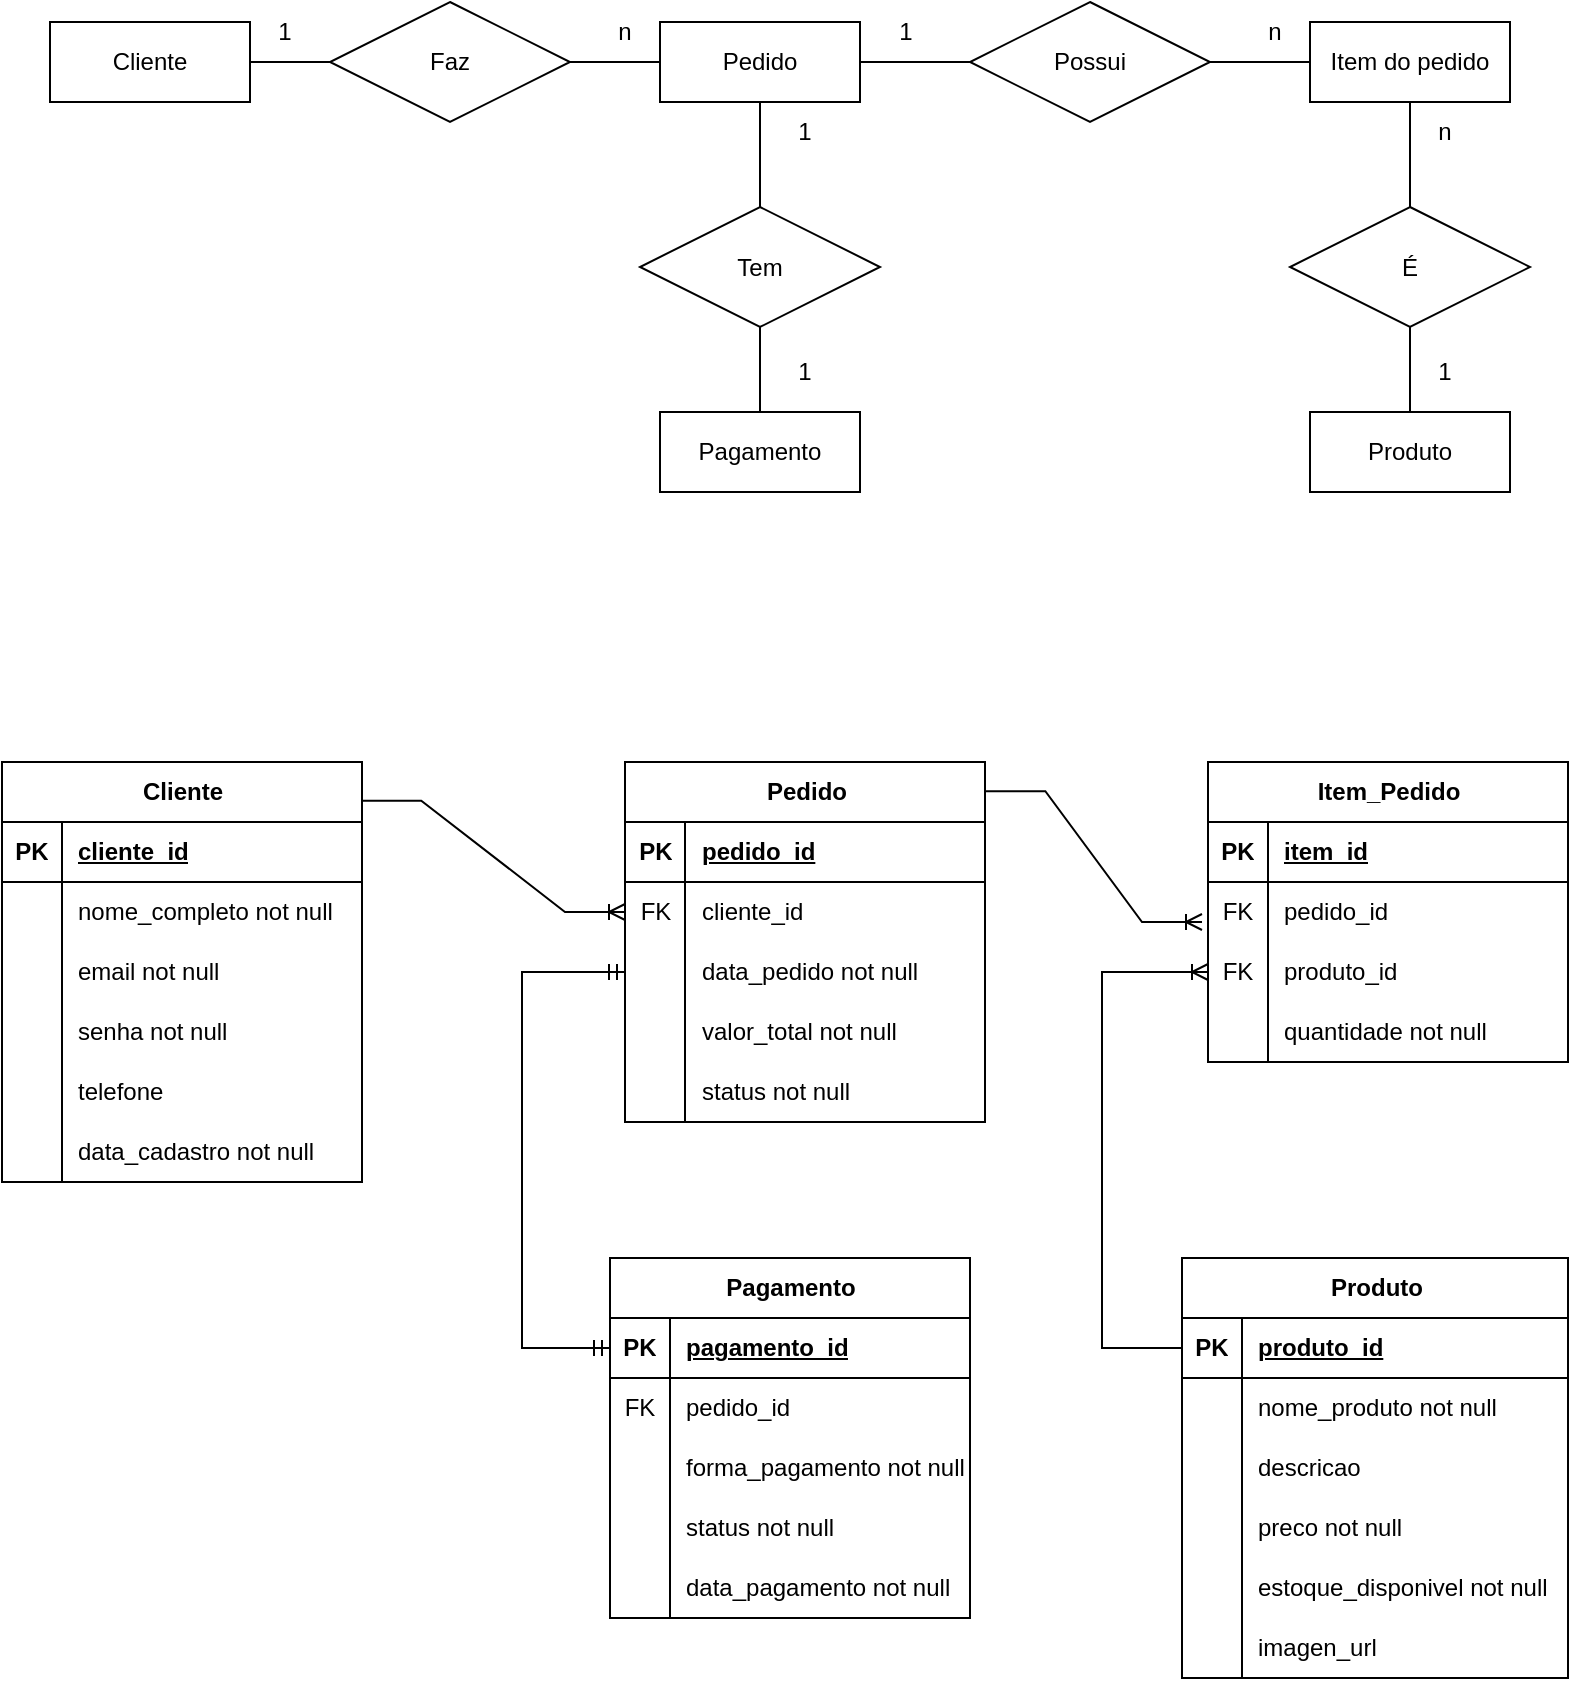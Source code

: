 <mxfile version="28.1.1">
  <diagram name="Página-1" id="kqViK7ZcUK0CykhuVJI5">
    <mxGraphModel dx="1042" dy="562" grid="1" gridSize="10" guides="1" tooltips="1" connect="1" arrows="1" fold="1" page="1" pageScale="1" pageWidth="827" pageHeight="1169" math="0" shadow="0">
      <root>
        <mxCell id="0" />
        <mxCell id="1" parent="0" />
        <mxCell id="yES4_LT3sdD0ngSkMbnS-62" style="edgeStyle=orthogonalEdgeStyle;rounded=0;orthogonalLoop=1;jettySize=auto;html=1;exitX=0;exitY=0.5;exitDx=0;exitDy=0;entryX=1;entryY=0.5;entryDx=0;entryDy=0;endArrow=none;endFill=0;" edge="1" parent="1" source="yES4_LT3sdD0ngSkMbnS-65" target="yES4_LT3sdD0ngSkMbnS-75">
          <mxGeometry relative="1" as="geometry" />
        </mxCell>
        <mxCell id="yES4_LT3sdD0ngSkMbnS-63" style="edgeStyle=orthogonalEdgeStyle;rounded=0;orthogonalLoop=1;jettySize=auto;html=1;exitX=1;exitY=0.5;exitDx=0;exitDy=0;entryX=0;entryY=0.5;entryDx=0;entryDy=0;endArrow=none;endFill=0;" edge="1" parent="1" source="yES4_LT3sdD0ngSkMbnS-65" target="yES4_LT3sdD0ngSkMbnS-76">
          <mxGeometry relative="1" as="geometry" />
        </mxCell>
        <mxCell id="yES4_LT3sdD0ngSkMbnS-64" style="edgeStyle=orthogonalEdgeStyle;rounded=0;orthogonalLoop=1;jettySize=auto;html=1;endArrow=none;endFill=0;" edge="1" parent="1" source="yES4_LT3sdD0ngSkMbnS-65" target="yES4_LT3sdD0ngSkMbnS-78">
          <mxGeometry relative="1" as="geometry" />
        </mxCell>
        <mxCell id="yES4_LT3sdD0ngSkMbnS-65" value="Pedido" style="whiteSpace=wrap;html=1;align=center;" vertex="1" parent="1">
          <mxGeometry x="349" y="50" width="100" height="40" as="geometry" />
        </mxCell>
        <mxCell id="yES4_LT3sdD0ngSkMbnS-66" style="edgeStyle=orthogonalEdgeStyle;rounded=0;orthogonalLoop=1;jettySize=auto;html=1;exitX=1;exitY=0.5;exitDx=0;exitDy=0;entryX=0;entryY=0.5;entryDx=0;entryDy=0;endArrow=none;endFill=0;" edge="1" parent="1" source="yES4_LT3sdD0ngSkMbnS-67" target="yES4_LT3sdD0ngSkMbnS-75">
          <mxGeometry relative="1" as="geometry" />
        </mxCell>
        <mxCell id="yES4_LT3sdD0ngSkMbnS-67" value="Cliente" style="whiteSpace=wrap;html=1;align=center;" vertex="1" parent="1">
          <mxGeometry x="44" y="50" width="100" height="40" as="geometry" />
        </mxCell>
        <mxCell id="yES4_LT3sdD0ngSkMbnS-68" style="edgeStyle=orthogonalEdgeStyle;rounded=0;orthogonalLoop=1;jettySize=auto;html=1;endArrow=none;endFill=0;" edge="1" parent="1" source="yES4_LT3sdD0ngSkMbnS-70" target="yES4_LT3sdD0ngSkMbnS-76">
          <mxGeometry relative="1" as="geometry" />
        </mxCell>
        <mxCell id="yES4_LT3sdD0ngSkMbnS-69" style="edgeStyle=orthogonalEdgeStyle;rounded=0;orthogonalLoop=1;jettySize=auto;html=1;entryX=0.5;entryY=0;entryDx=0;entryDy=0;endArrow=none;endFill=0;" edge="1" parent="1" source="yES4_LT3sdD0ngSkMbnS-70" target="yES4_LT3sdD0ngSkMbnS-77">
          <mxGeometry relative="1" as="geometry" />
        </mxCell>
        <mxCell id="yES4_LT3sdD0ngSkMbnS-70" value="Item do pedido" style="whiteSpace=wrap;html=1;align=center;" vertex="1" parent="1">
          <mxGeometry x="674" y="50" width="100" height="40" as="geometry" />
        </mxCell>
        <mxCell id="yES4_LT3sdD0ngSkMbnS-71" style="edgeStyle=orthogonalEdgeStyle;rounded=0;orthogonalLoop=1;jettySize=auto;html=1;exitX=0.5;exitY=0;exitDx=0;exitDy=0;entryX=0.5;entryY=1;entryDx=0;entryDy=0;endArrow=none;endFill=0;" edge="1" parent="1" source="yES4_LT3sdD0ngSkMbnS-72" target="yES4_LT3sdD0ngSkMbnS-78">
          <mxGeometry relative="1" as="geometry" />
        </mxCell>
        <mxCell id="yES4_LT3sdD0ngSkMbnS-72" value="Pagamento" style="whiteSpace=wrap;html=1;align=center;" vertex="1" parent="1">
          <mxGeometry x="349" y="245" width="100" height="40" as="geometry" />
        </mxCell>
        <mxCell id="yES4_LT3sdD0ngSkMbnS-73" style="edgeStyle=orthogonalEdgeStyle;rounded=0;orthogonalLoop=1;jettySize=auto;html=1;entryX=0.5;entryY=1;entryDx=0;entryDy=0;endArrow=none;endFill=0;" edge="1" parent="1" source="yES4_LT3sdD0ngSkMbnS-74" target="yES4_LT3sdD0ngSkMbnS-77">
          <mxGeometry relative="1" as="geometry" />
        </mxCell>
        <mxCell id="yES4_LT3sdD0ngSkMbnS-74" value="Produto" style="whiteSpace=wrap;html=1;align=center;" vertex="1" parent="1">
          <mxGeometry x="674" y="245" width="100" height="40" as="geometry" />
        </mxCell>
        <mxCell id="yES4_LT3sdD0ngSkMbnS-75" value="Faz" style="shape=rhombus;perimeter=rhombusPerimeter;whiteSpace=wrap;html=1;align=center;" vertex="1" parent="1">
          <mxGeometry x="184" y="40" width="120" height="60" as="geometry" />
        </mxCell>
        <mxCell id="yES4_LT3sdD0ngSkMbnS-76" value="Possui" style="shape=rhombus;perimeter=rhombusPerimeter;whiteSpace=wrap;html=1;align=center;" vertex="1" parent="1">
          <mxGeometry x="504" y="40" width="120" height="60" as="geometry" />
        </mxCell>
        <mxCell id="yES4_LT3sdD0ngSkMbnS-77" value="É" style="shape=rhombus;perimeter=rhombusPerimeter;whiteSpace=wrap;html=1;align=center;" vertex="1" parent="1">
          <mxGeometry x="664" y="142.5" width="120" height="60" as="geometry" />
        </mxCell>
        <mxCell id="yES4_LT3sdD0ngSkMbnS-78" value="Tem" style="shape=rhombus;perimeter=rhombusPerimeter;whiteSpace=wrap;html=1;align=center;" vertex="1" parent="1">
          <mxGeometry x="339" y="142.5" width="120" height="60" as="geometry" />
        </mxCell>
        <mxCell id="yES4_LT3sdD0ngSkMbnS-79" value="1" style="text;html=1;align=center;verticalAlign=middle;whiteSpace=wrap;rounded=0;" vertex="1" parent="1">
          <mxGeometry x="404" y="90" width="35" height="30" as="geometry" />
        </mxCell>
        <mxCell id="yES4_LT3sdD0ngSkMbnS-80" value="1" style="text;html=1;align=center;verticalAlign=middle;whiteSpace=wrap;rounded=0;" vertex="1" parent="1">
          <mxGeometry x="404" y="210" width="35" height="30" as="geometry" />
        </mxCell>
        <mxCell id="yES4_LT3sdD0ngSkMbnS-81" value="n" style="text;html=1;align=center;verticalAlign=middle;whiteSpace=wrap;rounded=0;" vertex="1" parent="1">
          <mxGeometry x="314" y="40" width="35" height="30" as="geometry" />
        </mxCell>
        <mxCell id="yES4_LT3sdD0ngSkMbnS-82" value="1" style="text;html=1;align=center;verticalAlign=middle;whiteSpace=wrap;rounded=0;" vertex="1" parent="1">
          <mxGeometry x="144" y="40" width="35" height="30" as="geometry" />
        </mxCell>
        <mxCell id="yES4_LT3sdD0ngSkMbnS-83" value="1" style="text;html=1;align=center;verticalAlign=middle;whiteSpace=wrap;rounded=0;" vertex="1" parent="1">
          <mxGeometry x="460" y="40" width="24" height="30" as="geometry" />
        </mxCell>
        <mxCell id="yES4_LT3sdD0ngSkMbnS-84" value="n" style="text;html=1;align=center;verticalAlign=middle;whiteSpace=wrap;rounded=0;" vertex="1" parent="1">
          <mxGeometry x="639" y="40" width="35" height="30" as="geometry" />
        </mxCell>
        <mxCell id="yES4_LT3sdD0ngSkMbnS-85" value="n" style="text;html=1;align=center;verticalAlign=middle;whiteSpace=wrap;rounded=0;" vertex="1" parent="1">
          <mxGeometry x="724" y="90" width="35" height="30" as="geometry" />
        </mxCell>
        <mxCell id="yES4_LT3sdD0ngSkMbnS-86" value="1" style="text;html=1;align=center;verticalAlign=middle;whiteSpace=wrap;rounded=0;" vertex="1" parent="1">
          <mxGeometry x="724" y="210" width="35" height="30" as="geometry" />
        </mxCell>
        <mxCell id="yES4_LT3sdD0ngSkMbnS-87" value="Cliente" style="shape=table;startSize=30;container=1;collapsible=1;childLayout=tableLayout;fixedRows=1;rowLines=0;fontStyle=1;align=center;resizeLast=1;html=1;" vertex="1" parent="1">
          <mxGeometry x="20" y="420" width="180" height="210" as="geometry" />
        </mxCell>
        <mxCell id="yES4_LT3sdD0ngSkMbnS-88" value="" style="shape=tableRow;horizontal=0;startSize=0;swimlaneHead=0;swimlaneBody=0;fillColor=none;collapsible=0;dropTarget=0;points=[[0,0.5],[1,0.5]];portConstraint=eastwest;top=0;left=0;right=0;bottom=1;" vertex="1" parent="yES4_LT3sdD0ngSkMbnS-87">
          <mxGeometry y="30" width="180" height="30" as="geometry" />
        </mxCell>
        <mxCell id="yES4_LT3sdD0ngSkMbnS-89" value="PK" style="shape=partialRectangle;connectable=0;fillColor=none;top=0;left=0;bottom=0;right=0;fontStyle=1;overflow=hidden;whiteSpace=wrap;html=1;" vertex="1" parent="yES4_LT3sdD0ngSkMbnS-88">
          <mxGeometry width="30" height="30" as="geometry">
            <mxRectangle width="30" height="30" as="alternateBounds" />
          </mxGeometry>
        </mxCell>
        <mxCell id="yES4_LT3sdD0ngSkMbnS-90" value="cliente_id" style="shape=partialRectangle;connectable=0;fillColor=none;top=0;left=0;bottom=0;right=0;align=left;spacingLeft=6;fontStyle=5;overflow=hidden;whiteSpace=wrap;html=1;" vertex="1" parent="yES4_LT3sdD0ngSkMbnS-88">
          <mxGeometry x="30" width="150" height="30" as="geometry">
            <mxRectangle width="150" height="30" as="alternateBounds" />
          </mxGeometry>
        </mxCell>
        <mxCell id="yES4_LT3sdD0ngSkMbnS-91" value="" style="shape=tableRow;horizontal=0;startSize=0;swimlaneHead=0;swimlaneBody=0;fillColor=none;collapsible=0;dropTarget=0;points=[[0,0.5],[1,0.5]];portConstraint=eastwest;top=0;left=0;right=0;bottom=0;" vertex="1" parent="yES4_LT3sdD0ngSkMbnS-87">
          <mxGeometry y="60" width="180" height="30" as="geometry" />
        </mxCell>
        <mxCell id="yES4_LT3sdD0ngSkMbnS-92" value="" style="shape=partialRectangle;connectable=0;fillColor=none;top=0;left=0;bottom=0;right=0;editable=1;overflow=hidden;whiteSpace=wrap;html=1;" vertex="1" parent="yES4_LT3sdD0ngSkMbnS-91">
          <mxGeometry width="30" height="30" as="geometry">
            <mxRectangle width="30" height="30" as="alternateBounds" />
          </mxGeometry>
        </mxCell>
        <mxCell id="yES4_LT3sdD0ngSkMbnS-93" value="nome_completo not null" style="shape=partialRectangle;connectable=0;fillColor=none;top=0;left=0;bottom=0;right=0;align=left;spacingLeft=6;overflow=hidden;whiteSpace=wrap;html=1;" vertex="1" parent="yES4_LT3sdD0ngSkMbnS-91">
          <mxGeometry x="30" width="150" height="30" as="geometry">
            <mxRectangle width="150" height="30" as="alternateBounds" />
          </mxGeometry>
        </mxCell>
        <mxCell id="yES4_LT3sdD0ngSkMbnS-94" value="" style="shape=tableRow;horizontal=0;startSize=0;swimlaneHead=0;swimlaneBody=0;fillColor=none;collapsible=0;dropTarget=0;points=[[0,0.5],[1,0.5]];portConstraint=eastwest;top=0;left=0;right=0;bottom=0;" vertex="1" parent="yES4_LT3sdD0ngSkMbnS-87">
          <mxGeometry y="90" width="180" height="30" as="geometry" />
        </mxCell>
        <mxCell id="yES4_LT3sdD0ngSkMbnS-95" value="" style="shape=partialRectangle;connectable=0;fillColor=none;top=0;left=0;bottom=0;right=0;editable=1;overflow=hidden;whiteSpace=wrap;html=1;" vertex="1" parent="yES4_LT3sdD0ngSkMbnS-94">
          <mxGeometry width="30" height="30" as="geometry">
            <mxRectangle width="30" height="30" as="alternateBounds" />
          </mxGeometry>
        </mxCell>
        <mxCell id="yES4_LT3sdD0ngSkMbnS-96" value="email not null" style="shape=partialRectangle;connectable=0;fillColor=none;top=0;left=0;bottom=0;right=0;align=left;spacingLeft=6;overflow=hidden;whiteSpace=wrap;html=1;" vertex="1" parent="yES4_LT3sdD0ngSkMbnS-94">
          <mxGeometry x="30" width="150" height="30" as="geometry">
            <mxRectangle width="150" height="30" as="alternateBounds" />
          </mxGeometry>
        </mxCell>
        <mxCell id="yES4_LT3sdD0ngSkMbnS-97" value="" style="shape=tableRow;horizontal=0;startSize=0;swimlaneHead=0;swimlaneBody=0;fillColor=none;collapsible=0;dropTarget=0;points=[[0,0.5],[1,0.5]];portConstraint=eastwest;top=0;left=0;right=0;bottom=0;" vertex="1" parent="yES4_LT3sdD0ngSkMbnS-87">
          <mxGeometry y="120" width="180" height="30" as="geometry" />
        </mxCell>
        <mxCell id="yES4_LT3sdD0ngSkMbnS-98" value="" style="shape=partialRectangle;connectable=0;fillColor=none;top=0;left=0;bottom=0;right=0;editable=1;overflow=hidden;whiteSpace=wrap;html=1;" vertex="1" parent="yES4_LT3sdD0ngSkMbnS-97">
          <mxGeometry width="30" height="30" as="geometry">
            <mxRectangle width="30" height="30" as="alternateBounds" />
          </mxGeometry>
        </mxCell>
        <mxCell id="yES4_LT3sdD0ngSkMbnS-99" value="senha not null" style="shape=partialRectangle;connectable=0;fillColor=none;top=0;left=0;bottom=0;right=0;align=left;spacingLeft=6;overflow=hidden;whiteSpace=wrap;html=1;" vertex="1" parent="yES4_LT3sdD0ngSkMbnS-97">
          <mxGeometry x="30" width="150" height="30" as="geometry">
            <mxRectangle width="150" height="30" as="alternateBounds" />
          </mxGeometry>
        </mxCell>
        <mxCell id="yES4_LT3sdD0ngSkMbnS-100" value="" style="shape=tableRow;horizontal=0;startSize=0;swimlaneHead=0;swimlaneBody=0;fillColor=none;collapsible=0;dropTarget=0;points=[[0,0.5],[1,0.5]];portConstraint=eastwest;top=0;left=0;right=0;bottom=0;" vertex="1" parent="yES4_LT3sdD0ngSkMbnS-87">
          <mxGeometry y="150" width="180" height="30" as="geometry" />
        </mxCell>
        <mxCell id="yES4_LT3sdD0ngSkMbnS-101" value="" style="shape=partialRectangle;connectable=0;fillColor=none;top=0;left=0;bottom=0;right=0;editable=1;overflow=hidden;whiteSpace=wrap;html=1;" vertex="1" parent="yES4_LT3sdD0ngSkMbnS-100">
          <mxGeometry width="30" height="30" as="geometry">
            <mxRectangle width="30" height="30" as="alternateBounds" />
          </mxGeometry>
        </mxCell>
        <mxCell id="yES4_LT3sdD0ngSkMbnS-102" value="telefone" style="shape=partialRectangle;connectable=0;fillColor=none;top=0;left=0;bottom=0;right=0;align=left;spacingLeft=6;overflow=hidden;whiteSpace=wrap;html=1;" vertex="1" parent="yES4_LT3sdD0ngSkMbnS-100">
          <mxGeometry x="30" width="150" height="30" as="geometry">
            <mxRectangle width="150" height="30" as="alternateBounds" />
          </mxGeometry>
        </mxCell>
        <mxCell id="yES4_LT3sdD0ngSkMbnS-103" value="" style="shape=tableRow;horizontal=0;startSize=0;swimlaneHead=0;swimlaneBody=0;fillColor=none;collapsible=0;dropTarget=0;points=[[0,0.5],[1,0.5]];portConstraint=eastwest;top=0;left=0;right=0;bottom=0;" vertex="1" parent="yES4_LT3sdD0ngSkMbnS-87">
          <mxGeometry y="180" width="180" height="30" as="geometry" />
        </mxCell>
        <mxCell id="yES4_LT3sdD0ngSkMbnS-104" value="" style="shape=partialRectangle;connectable=0;fillColor=none;top=0;left=0;bottom=0;right=0;editable=1;overflow=hidden;whiteSpace=wrap;html=1;" vertex="1" parent="yES4_LT3sdD0ngSkMbnS-103">
          <mxGeometry width="30" height="30" as="geometry">
            <mxRectangle width="30" height="30" as="alternateBounds" />
          </mxGeometry>
        </mxCell>
        <mxCell id="yES4_LT3sdD0ngSkMbnS-105" value="data_cadastro not null" style="shape=partialRectangle;connectable=0;fillColor=none;top=0;left=0;bottom=0;right=0;align=left;spacingLeft=6;overflow=hidden;whiteSpace=wrap;html=1;" vertex="1" parent="yES4_LT3sdD0ngSkMbnS-103">
          <mxGeometry x="30" width="150" height="30" as="geometry">
            <mxRectangle width="150" height="30" as="alternateBounds" />
          </mxGeometry>
        </mxCell>
        <mxCell id="yES4_LT3sdD0ngSkMbnS-106" value="Pedido" style="shape=table;startSize=30;container=1;collapsible=1;childLayout=tableLayout;fixedRows=1;rowLines=0;fontStyle=1;align=center;resizeLast=1;html=1;" vertex="1" parent="1">
          <mxGeometry x="331.5" y="420" width="180" height="180" as="geometry" />
        </mxCell>
        <mxCell id="yES4_LT3sdD0ngSkMbnS-107" value="" style="shape=tableRow;horizontal=0;startSize=0;swimlaneHead=0;swimlaneBody=0;fillColor=none;collapsible=0;dropTarget=0;points=[[0,0.5],[1,0.5]];portConstraint=eastwest;top=0;left=0;right=0;bottom=1;" vertex="1" parent="yES4_LT3sdD0ngSkMbnS-106">
          <mxGeometry y="30" width="180" height="30" as="geometry" />
        </mxCell>
        <mxCell id="yES4_LT3sdD0ngSkMbnS-108" value="PK" style="shape=partialRectangle;connectable=0;fillColor=none;top=0;left=0;bottom=0;right=0;fontStyle=1;overflow=hidden;whiteSpace=wrap;html=1;" vertex="1" parent="yES4_LT3sdD0ngSkMbnS-107">
          <mxGeometry width="30" height="30" as="geometry">
            <mxRectangle width="30" height="30" as="alternateBounds" />
          </mxGeometry>
        </mxCell>
        <mxCell id="yES4_LT3sdD0ngSkMbnS-109" value="pedido_id" style="shape=partialRectangle;connectable=0;fillColor=none;top=0;left=0;bottom=0;right=0;align=left;spacingLeft=6;fontStyle=5;overflow=hidden;whiteSpace=wrap;html=1;" vertex="1" parent="yES4_LT3sdD0ngSkMbnS-107">
          <mxGeometry x="30" width="150" height="30" as="geometry">
            <mxRectangle width="150" height="30" as="alternateBounds" />
          </mxGeometry>
        </mxCell>
        <mxCell id="yES4_LT3sdD0ngSkMbnS-110" value="" style="shape=tableRow;horizontal=0;startSize=0;swimlaneHead=0;swimlaneBody=0;fillColor=none;collapsible=0;dropTarget=0;points=[[0,0.5],[1,0.5]];portConstraint=eastwest;top=0;left=0;right=0;bottom=0;" vertex="1" parent="yES4_LT3sdD0ngSkMbnS-106">
          <mxGeometry y="60" width="180" height="30" as="geometry" />
        </mxCell>
        <mxCell id="yES4_LT3sdD0ngSkMbnS-111" value="FK" style="shape=partialRectangle;connectable=0;fillColor=none;top=0;left=0;bottom=0;right=0;editable=1;overflow=hidden;whiteSpace=wrap;html=1;" vertex="1" parent="yES4_LT3sdD0ngSkMbnS-110">
          <mxGeometry width="30" height="30" as="geometry">
            <mxRectangle width="30" height="30" as="alternateBounds" />
          </mxGeometry>
        </mxCell>
        <mxCell id="yES4_LT3sdD0ngSkMbnS-112" value="cliente_id" style="shape=partialRectangle;connectable=0;fillColor=none;top=0;left=0;bottom=0;right=0;align=left;spacingLeft=6;overflow=hidden;whiteSpace=wrap;html=1;" vertex="1" parent="yES4_LT3sdD0ngSkMbnS-110">
          <mxGeometry x="30" width="150" height="30" as="geometry">
            <mxRectangle width="150" height="30" as="alternateBounds" />
          </mxGeometry>
        </mxCell>
        <mxCell id="yES4_LT3sdD0ngSkMbnS-113" value="" style="shape=tableRow;horizontal=0;startSize=0;swimlaneHead=0;swimlaneBody=0;fillColor=none;collapsible=0;dropTarget=0;points=[[0,0.5],[1,0.5]];portConstraint=eastwest;top=0;left=0;right=0;bottom=0;" vertex="1" parent="yES4_LT3sdD0ngSkMbnS-106">
          <mxGeometry y="90" width="180" height="30" as="geometry" />
        </mxCell>
        <mxCell id="yES4_LT3sdD0ngSkMbnS-114" value="" style="shape=partialRectangle;connectable=0;fillColor=none;top=0;left=0;bottom=0;right=0;editable=1;overflow=hidden;whiteSpace=wrap;html=1;" vertex="1" parent="yES4_LT3sdD0ngSkMbnS-113">
          <mxGeometry width="30" height="30" as="geometry">
            <mxRectangle width="30" height="30" as="alternateBounds" />
          </mxGeometry>
        </mxCell>
        <mxCell id="yES4_LT3sdD0ngSkMbnS-115" value="data_pedido not null" style="shape=partialRectangle;connectable=0;fillColor=none;top=0;left=0;bottom=0;right=0;align=left;spacingLeft=6;overflow=hidden;whiteSpace=wrap;html=1;" vertex="1" parent="yES4_LT3sdD0ngSkMbnS-113">
          <mxGeometry x="30" width="150" height="30" as="geometry">
            <mxRectangle width="150" height="30" as="alternateBounds" />
          </mxGeometry>
        </mxCell>
        <mxCell id="yES4_LT3sdD0ngSkMbnS-116" value="" style="shape=tableRow;horizontal=0;startSize=0;swimlaneHead=0;swimlaneBody=0;fillColor=none;collapsible=0;dropTarget=0;points=[[0,0.5],[1,0.5]];portConstraint=eastwest;top=0;left=0;right=0;bottom=0;" vertex="1" parent="yES4_LT3sdD0ngSkMbnS-106">
          <mxGeometry y="120" width="180" height="30" as="geometry" />
        </mxCell>
        <mxCell id="yES4_LT3sdD0ngSkMbnS-117" value="" style="shape=partialRectangle;connectable=0;fillColor=none;top=0;left=0;bottom=0;right=0;editable=1;overflow=hidden;whiteSpace=wrap;html=1;" vertex="1" parent="yES4_LT3sdD0ngSkMbnS-116">
          <mxGeometry width="30" height="30" as="geometry">
            <mxRectangle width="30" height="30" as="alternateBounds" />
          </mxGeometry>
        </mxCell>
        <mxCell id="yES4_LT3sdD0ngSkMbnS-118" value="valor_total not null" style="shape=partialRectangle;connectable=0;fillColor=none;top=0;left=0;bottom=0;right=0;align=left;spacingLeft=6;overflow=hidden;whiteSpace=wrap;html=1;" vertex="1" parent="yES4_LT3sdD0ngSkMbnS-116">
          <mxGeometry x="30" width="150" height="30" as="geometry">
            <mxRectangle width="150" height="30" as="alternateBounds" />
          </mxGeometry>
        </mxCell>
        <mxCell id="yES4_LT3sdD0ngSkMbnS-122" value="" style="shape=tableRow;horizontal=0;startSize=0;swimlaneHead=0;swimlaneBody=0;fillColor=none;collapsible=0;dropTarget=0;points=[[0,0.5],[1,0.5]];portConstraint=eastwest;top=0;left=0;right=0;bottom=0;" vertex="1" parent="yES4_LT3sdD0ngSkMbnS-106">
          <mxGeometry y="150" width="180" height="30" as="geometry" />
        </mxCell>
        <mxCell id="yES4_LT3sdD0ngSkMbnS-123" value="" style="shape=partialRectangle;connectable=0;fillColor=none;top=0;left=0;bottom=0;right=0;editable=1;overflow=hidden;whiteSpace=wrap;html=1;" vertex="1" parent="yES4_LT3sdD0ngSkMbnS-122">
          <mxGeometry width="30" height="30" as="geometry">
            <mxRectangle width="30" height="30" as="alternateBounds" />
          </mxGeometry>
        </mxCell>
        <mxCell id="yES4_LT3sdD0ngSkMbnS-124" value="status not null" style="shape=partialRectangle;connectable=0;fillColor=none;top=0;left=0;bottom=0;right=0;align=left;spacingLeft=6;overflow=hidden;whiteSpace=wrap;html=1;" vertex="1" parent="yES4_LT3sdD0ngSkMbnS-122">
          <mxGeometry x="30" width="150" height="30" as="geometry">
            <mxRectangle width="150" height="30" as="alternateBounds" />
          </mxGeometry>
        </mxCell>
        <mxCell id="yES4_LT3sdD0ngSkMbnS-125" value="Item_Pedido" style="shape=table;startSize=30;container=1;collapsible=1;childLayout=tableLayout;fixedRows=1;rowLines=0;fontStyle=1;align=center;resizeLast=1;html=1;" vertex="1" parent="1">
          <mxGeometry x="623" y="420" width="180" height="150" as="geometry" />
        </mxCell>
        <mxCell id="yES4_LT3sdD0ngSkMbnS-126" value="" style="shape=tableRow;horizontal=0;startSize=0;swimlaneHead=0;swimlaneBody=0;fillColor=none;collapsible=0;dropTarget=0;points=[[0,0.5],[1,0.5]];portConstraint=eastwest;top=0;left=0;right=0;bottom=1;" vertex="1" parent="yES4_LT3sdD0ngSkMbnS-125">
          <mxGeometry y="30" width="180" height="30" as="geometry" />
        </mxCell>
        <mxCell id="yES4_LT3sdD0ngSkMbnS-127" value="PK" style="shape=partialRectangle;connectable=0;fillColor=none;top=0;left=0;bottom=0;right=0;fontStyle=1;overflow=hidden;whiteSpace=wrap;html=1;" vertex="1" parent="yES4_LT3sdD0ngSkMbnS-126">
          <mxGeometry width="30" height="30" as="geometry">
            <mxRectangle width="30" height="30" as="alternateBounds" />
          </mxGeometry>
        </mxCell>
        <mxCell id="yES4_LT3sdD0ngSkMbnS-128" value="item_id" style="shape=partialRectangle;connectable=0;fillColor=none;top=0;left=0;bottom=0;right=0;align=left;spacingLeft=6;fontStyle=5;overflow=hidden;whiteSpace=wrap;html=1;" vertex="1" parent="yES4_LT3sdD0ngSkMbnS-126">
          <mxGeometry x="30" width="150" height="30" as="geometry">
            <mxRectangle width="150" height="30" as="alternateBounds" />
          </mxGeometry>
        </mxCell>
        <mxCell id="yES4_LT3sdD0ngSkMbnS-129" value="" style="shape=tableRow;horizontal=0;startSize=0;swimlaneHead=0;swimlaneBody=0;fillColor=none;collapsible=0;dropTarget=0;points=[[0,0.5],[1,0.5]];portConstraint=eastwest;top=0;left=0;right=0;bottom=0;" vertex="1" parent="yES4_LT3sdD0ngSkMbnS-125">
          <mxGeometry y="60" width="180" height="30" as="geometry" />
        </mxCell>
        <mxCell id="yES4_LT3sdD0ngSkMbnS-130" value="FK" style="shape=partialRectangle;connectable=0;fillColor=none;top=0;left=0;bottom=0;right=0;editable=1;overflow=hidden;whiteSpace=wrap;html=1;" vertex="1" parent="yES4_LT3sdD0ngSkMbnS-129">
          <mxGeometry width="30" height="30" as="geometry">
            <mxRectangle width="30" height="30" as="alternateBounds" />
          </mxGeometry>
        </mxCell>
        <mxCell id="yES4_LT3sdD0ngSkMbnS-131" value="pedido_id" style="shape=partialRectangle;connectable=0;fillColor=none;top=0;left=0;bottom=0;right=0;align=left;spacingLeft=6;overflow=hidden;whiteSpace=wrap;html=1;" vertex="1" parent="yES4_LT3sdD0ngSkMbnS-129">
          <mxGeometry x="30" width="150" height="30" as="geometry">
            <mxRectangle width="150" height="30" as="alternateBounds" />
          </mxGeometry>
        </mxCell>
        <mxCell id="yES4_LT3sdD0ngSkMbnS-132" value="" style="shape=tableRow;horizontal=0;startSize=0;swimlaneHead=0;swimlaneBody=0;fillColor=none;collapsible=0;dropTarget=0;points=[[0,0.5],[1,0.5]];portConstraint=eastwest;top=0;left=0;right=0;bottom=0;" vertex="1" parent="yES4_LT3sdD0ngSkMbnS-125">
          <mxGeometry y="90" width="180" height="30" as="geometry" />
        </mxCell>
        <mxCell id="yES4_LT3sdD0ngSkMbnS-133" value="FK" style="shape=partialRectangle;connectable=0;fillColor=none;top=0;left=0;bottom=0;right=0;editable=1;overflow=hidden;whiteSpace=wrap;html=1;" vertex="1" parent="yES4_LT3sdD0ngSkMbnS-132">
          <mxGeometry width="30" height="30" as="geometry">
            <mxRectangle width="30" height="30" as="alternateBounds" />
          </mxGeometry>
        </mxCell>
        <mxCell id="yES4_LT3sdD0ngSkMbnS-134" value="produto_id" style="shape=partialRectangle;connectable=0;fillColor=none;top=0;left=0;bottom=0;right=0;align=left;spacingLeft=6;overflow=hidden;whiteSpace=wrap;html=1;" vertex="1" parent="yES4_LT3sdD0ngSkMbnS-132">
          <mxGeometry x="30" width="150" height="30" as="geometry">
            <mxRectangle width="150" height="30" as="alternateBounds" />
          </mxGeometry>
        </mxCell>
        <mxCell id="yES4_LT3sdD0ngSkMbnS-135" value="" style="shape=tableRow;horizontal=0;startSize=0;swimlaneHead=0;swimlaneBody=0;fillColor=none;collapsible=0;dropTarget=0;points=[[0,0.5],[1,0.5]];portConstraint=eastwest;top=0;left=0;right=0;bottom=0;" vertex="1" parent="yES4_LT3sdD0ngSkMbnS-125">
          <mxGeometry y="120" width="180" height="30" as="geometry" />
        </mxCell>
        <mxCell id="yES4_LT3sdD0ngSkMbnS-136" value="" style="shape=partialRectangle;connectable=0;fillColor=none;top=0;left=0;bottom=0;right=0;editable=1;overflow=hidden;whiteSpace=wrap;html=1;" vertex="1" parent="yES4_LT3sdD0ngSkMbnS-135">
          <mxGeometry width="30" height="30" as="geometry">
            <mxRectangle width="30" height="30" as="alternateBounds" />
          </mxGeometry>
        </mxCell>
        <mxCell id="yES4_LT3sdD0ngSkMbnS-137" value="quantidade not null" style="shape=partialRectangle;connectable=0;fillColor=none;top=0;left=0;bottom=0;right=0;align=left;spacingLeft=6;overflow=hidden;whiteSpace=wrap;html=1;" vertex="1" parent="yES4_LT3sdD0ngSkMbnS-135">
          <mxGeometry x="30" width="150" height="30" as="geometry">
            <mxRectangle width="150" height="30" as="alternateBounds" />
          </mxGeometry>
        </mxCell>
        <mxCell id="yES4_LT3sdD0ngSkMbnS-138" value="Produto" style="shape=table;startSize=30;container=1;collapsible=1;childLayout=tableLayout;fixedRows=1;rowLines=0;fontStyle=1;align=center;resizeLast=1;html=1;" vertex="1" parent="1">
          <mxGeometry x="610" y="668" width="193" height="210" as="geometry" />
        </mxCell>
        <mxCell id="yES4_LT3sdD0ngSkMbnS-139" value="" style="shape=tableRow;horizontal=0;startSize=0;swimlaneHead=0;swimlaneBody=0;fillColor=none;collapsible=0;dropTarget=0;points=[[0,0.5],[1,0.5]];portConstraint=eastwest;top=0;left=0;right=0;bottom=1;" vertex="1" parent="yES4_LT3sdD0ngSkMbnS-138">
          <mxGeometry y="30" width="193" height="30" as="geometry" />
        </mxCell>
        <mxCell id="yES4_LT3sdD0ngSkMbnS-140" value="PK" style="shape=partialRectangle;connectable=0;fillColor=none;top=0;left=0;bottom=0;right=0;fontStyle=1;overflow=hidden;whiteSpace=wrap;html=1;" vertex="1" parent="yES4_LT3sdD0ngSkMbnS-139">
          <mxGeometry width="30" height="30" as="geometry">
            <mxRectangle width="30" height="30" as="alternateBounds" />
          </mxGeometry>
        </mxCell>
        <mxCell id="yES4_LT3sdD0ngSkMbnS-141" value="produto_id" style="shape=partialRectangle;connectable=0;fillColor=none;top=0;left=0;bottom=0;right=0;align=left;spacingLeft=6;fontStyle=5;overflow=hidden;whiteSpace=wrap;html=1;" vertex="1" parent="yES4_LT3sdD0ngSkMbnS-139">
          <mxGeometry x="30" width="163" height="30" as="geometry">
            <mxRectangle width="163" height="30" as="alternateBounds" />
          </mxGeometry>
        </mxCell>
        <mxCell id="yES4_LT3sdD0ngSkMbnS-142" value="" style="shape=tableRow;horizontal=0;startSize=0;swimlaneHead=0;swimlaneBody=0;fillColor=none;collapsible=0;dropTarget=0;points=[[0,0.5],[1,0.5]];portConstraint=eastwest;top=0;left=0;right=0;bottom=0;" vertex="1" parent="yES4_LT3sdD0ngSkMbnS-138">
          <mxGeometry y="60" width="193" height="30" as="geometry" />
        </mxCell>
        <mxCell id="yES4_LT3sdD0ngSkMbnS-143" value="" style="shape=partialRectangle;connectable=0;fillColor=none;top=0;left=0;bottom=0;right=0;editable=1;overflow=hidden;whiteSpace=wrap;html=1;" vertex="1" parent="yES4_LT3sdD0ngSkMbnS-142">
          <mxGeometry width="30" height="30" as="geometry">
            <mxRectangle width="30" height="30" as="alternateBounds" />
          </mxGeometry>
        </mxCell>
        <mxCell id="yES4_LT3sdD0ngSkMbnS-144" value="nome_produto not null" style="shape=partialRectangle;connectable=0;fillColor=none;top=0;left=0;bottom=0;right=0;align=left;spacingLeft=6;overflow=hidden;whiteSpace=wrap;html=1;" vertex="1" parent="yES4_LT3sdD0ngSkMbnS-142">
          <mxGeometry x="30" width="163" height="30" as="geometry">
            <mxRectangle width="163" height="30" as="alternateBounds" />
          </mxGeometry>
        </mxCell>
        <mxCell id="yES4_LT3sdD0ngSkMbnS-145" value="" style="shape=tableRow;horizontal=0;startSize=0;swimlaneHead=0;swimlaneBody=0;fillColor=none;collapsible=0;dropTarget=0;points=[[0,0.5],[1,0.5]];portConstraint=eastwest;top=0;left=0;right=0;bottom=0;" vertex="1" parent="yES4_LT3sdD0ngSkMbnS-138">
          <mxGeometry y="90" width="193" height="30" as="geometry" />
        </mxCell>
        <mxCell id="yES4_LT3sdD0ngSkMbnS-146" value="" style="shape=partialRectangle;connectable=0;fillColor=none;top=0;left=0;bottom=0;right=0;editable=1;overflow=hidden;whiteSpace=wrap;html=1;" vertex="1" parent="yES4_LT3sdD0ngSkMbnS-145">
          <mxGeometry width="30" height="30" as="geometry">
            <mxRectangle width="30" height="30" as="alternateBounds" />
          </mxGeometry>
        </mxCell>
        <mxCell id="yES4_LT3sdD0ngSkMbnS-147" value="descricao" style="shape=partialRectangle;connectable=0;fillColor=none;top=0;left=0;bottom=0;right=0;align=left;spacingLeft=6;overflow=hidden;whiteSpace=wrap;html=1;" vertex="1" parent="yES4_LT3sdD0ngSkMbnS-145">
          <mxGeometry x="30" width="163" height="30" as="geometry">
            <mxRectangle width="163" height="30" as="alternateBounds" />
          </mxGeometry>
        </mxCell>
        <mxCell id="yES4_LT3sdD0ngSkMbnS-148" value="" style="shape=tableRow;horizontal=0;startSize=0;swimlaneHead=0;swimlaneBody=0;fillColor=none;collapsible=0;dropTarget=0;points=[[0,0.5],[1,0.5]];portConstraint=eastwest;top=0;left=0;right=0;bottom=0;" vertex="1" parent="yES4_LT3sdD0ngSkMbnS-138">
          <mxGeometry y="120" width="193" height="30" as="geometry" />
        </mxCell>
        <mxCell id="yES4_LT3sdD0ngSkMbnS-149" value="" style="shape=partialRectangle;connectable=0;fillColor=none;top=0;left=0;bottom=0;right=0;editable=1;overflow=hidden;whiteSpace=wrap;html=1;" vertex="1" parent="yES4_LT3sdD0ngSkMbnS-148">
          <mxGeometry width="30" height="30" as="geometry">
            <mxRectangle width="30" height="30" as="alternateBounds" />
          </mxGeometry>
        </mxCell>
        <mxCell id="yES4_LT3sdD0ngSkMbnS-150" value="preco not null" style="shape=partialRectangle;connectable=0;fillColor=none;top=0;left=0;bottom=0;right=0;align=left;spacingLeft=6;overflow=hidden;whiteSpace=wrap;html=1;" vertex="1" parent="yES4_LT3sdD0ngSkMbnS-148">
          <mxGeometry x="30" width="163" height="30" as="geometry">
            <mxRectangle width="163" height="30" as="alternateBounds" />
          </mxGeometry>
        </mxCell>
        <mxCell id="yES4_LT3sdD0ngSkMbnS-151" value="" style="shape=tableRow;horizontal=0;startSize=0;swimlaneHead=0;swimlaneBody=0;fillColor=none;collapsible=0;dropTarget=0;points=[[0,0.5],[1,0.5]];portConstraint=eastwest;top=0;left=0;right=0;bottom=0;" vertex="1" parent="yES4_LT3sdD0ngSkMbnS-138">
          <mxGeometry y="150" width="193" height="30" as="geometry" />
        </mxCell>
        <mxCell id="yES4_LT3sdD0ngSkMbnS-152" value="" style="shape=partialRectangle;connectable=0;fillColor=none;top=0;left=0;bottom=0;right=0;editable=1;overflow=hidden;whiteSpace=wrap;html=1;" vertex="1" parent="yES4_LT3sdD0ngSkMbnS-151">
          <mxGeometry width="30" height="30" as="geometry">
            <mxRectangle width="30" height="30" as="alternateBounds" />
          </mxGeometry>
        </mxCell>
        <mxCell id="yES4_LT3sdD0ngSkMbnS-153" value="estoque_disponivel not null" style="shape=partialRectangle;connectable=0;fillColor=none;top=0;left=0;bottom=0;right=0;align=left;spacingLeft=6;overflow=hidden;whiteSpace=wrap;html=1;" vertex="1" parent="yES4_LT3sdD0ngSkMbnS-151">
          <mxGeometry x="30" width="163" height="30" as="geometry">
            <mxRectangle width="163" height="30" as="alternateBounds" />
          </mxGeometry>
        </mxCell>
        <mxCell id="yES4_LT3sdD0ngSkMbnS-154" value="" style="shape=tableRow;horizontal=0;startSize=0;swimlaneHead=0;swimlaneBody=0;fillColor=none;collapsible=0;dropTarget=0;points=[[0,0.5],[1,0.5]];portConstraint=eastwest;top=0;left=0;right=0;bottom=0;" vertex="1" parent="yES4_LT3sdD0ngSkMbnS-138">
          <mxGeometry y="180" width="193" height="30" as="geometry" />
        </mxCell>
        <mxCell id="yES4_LT3sdD0ngSkMbnS-155" value="" style="shape=partialRectangle;connectable=0;fillColor=none;top=0;left=0;bottom=0;right=0;editable=1;overflow=hidden;whiteSpace=wrap;html=1;" vertex="1" parent="yES4_LT3sdD0ngSkMbnS-154">
          <mxGeometry width="30" height="30" as="geometry">
            <mxRectangle width="30" height="30" as="alternateBounds" />
          </mxGeometry>
        </mxCell>
        <mxCell id="yES4_LT3sdD0ngSkMbnS-156" value="imagen_url" style="shape=partialRectangle;connectable=0;fillColor=none;top=0;left=0;bottom=0;right=0;align=left;spacingLeft=6;overflow=hidden;whiteSpace=wrap;html=1;" vertex="1" parent="yES4_LT3sdD0ngSkMbnS-154">
          <mxGeometry x="30" width="163" height="30" as="geometry">
            <mxRectangle width="163" height="30" as="alternateBounds" />
          </mxGeometry>
        </mxCell>
        <mxCell id="yES4_LT3sdD0ngSkMbnS-157" value="Pagamento" style="shape=table;startSize=30;container=1;collapsible=1;childLayout=tableLayout;fixedRows=1;rowLines=0;fontStyle=1;align=center;resizeLast=1;html=1;" vertex="1" parent="1">
          <mxGeometry x="324" y="668" width="180" height="180" as="geometry" />
        </mxCell>
        <mxCell id="yES4_LT3sdD0ngSkMbnS-158" value="" style="shape=tableRow;horizontal=0;startSize=0;swimlaneHead=0;swimlaneBody=0;fillColor=none;collapsible=0;dropTarget=0;points=[[0,0.5],[1,0.5]];portConstraint=eastwest;top=0;left=0;right=0;bottom=1;" vertex="1" parent="yES4_LT3sdD0ngSkMbnS-157">
          <mxGeometry y="30" width="180" height="30" as="geometry" />
        </mxCell>
        <mxCell id="yES4_LT3sdD0ngSkMbnS-159" value="PK" style="shape=partialRectangle;connectable=0;fillColor=none;top=0;left=0;bottom=0;right=0;fontStyle=1;overflow=hidden;whiteSpace=wrap;html=1;" vertex="1" parent="yES4_LT3sdD0ngSkMbnS-158">
          <mxGeometry width="30" height="30" as="geometry">
            <mxRectangle width="30" height="30" as="alternateBounds" />
          </mxGeometry>
        </mxCell>
        <mxCell id="yES4_LT3sdD0ngSkMbnS-160" value="pagamento_id" style="shape=partialRectangle;connectable=0;fillColor=none;top=0;left=0;bottom=0;right=0;align=left;spacingLeft=6;fontStyle=5;overflow=hidden;whiteSpace=wrap;html=1;" vertex="1" parent="yES4_LT3sdD0ngSkMbnS-158">
          <mxGeometry x="30" width="150" height="30" as="geometry">
            <mxRectangle width="150" height="30" as="alternateBounds" />
          </mxGeometry>
        </mxCell>
        <mxCell id="yES4_LT3sdD0ngSkMbnS-161" value="" style="shape=tableRow;horizontal=0;startSize=0;swimlaneHead=0;swimlaneBody=0;fillColor=none;collapsible=0;dropTarget=0;points=[[0,0.5],[1,0.5]];portConstraint=eastwest;top=0;left=0;right=0;bottom=0;" vertex="1" parent="yES4_LT3sdD0ngSkMbnS-157">
          <mxGeometry y="60" width="180" height="30" as="geometry" />
        </mxCell>
        <mxCell id="yES4_LT3sdD0ngSkMbnS-162" value="FK" style="shape=partialRectangle;connectable=0;fillColor=none;top=0;left=0;bottom=0;right=0;editable=1;overflow=hidden;whiteSpace=wrap;html=1;" vertex="1" parent="yES4_LT3sdD0ngSkMbnS-161">
          <mxGeometry width="30" height="30" as="geometry">
            <mxRectangle width="30" height="30" as="alternateBounds" />
          </mxGeometry>
        </mxCell>
        <mxCell id="yES4_LT3sdD0ngSkMbnS-163" value="pedido_id" style="shape=partialRectangle;connectable=0;fillColor=none;top=0;left=0;bottom=0;right=0;align=left;spacingLeft=6;overflow=hidden;whiteSpace=wrap;html=1;" vertex="1" parent="yES4_LT3sdD0ngSkMbnS-161">
          <mxGeometry x="30" width="150" height="30" as="geometry">
            <mxRectangle width="150" height="30" as="alternateBounds" />
          </mxGeometry>
        </mxCell>
        <mxCell id="yES4_LT3sdD0ngSkMbnS-164" value="" style="shape=tableRow;horizontal=0;startSize=0;swimlaneHead=0;swimlaneBody=0;fillColor=none;collapsible=0;dropTarget=0;points=[[0,0.5],[1,0.5]];portConstraint=eastwest;top=0;left=0;right=0;bottom=0;" vertex="1" parent="yES4_LT3sdD0ngSkMbnS-157">
          <mxGeometry y="90" width="180" height="30" as="geometry" />
        </mxCell>
        <mxCell id="yES4_LT3sdD0ngSkMbnS-165" value="" style="shape=partialRectangle;connectable=0;fillColor=none;top=0;left=0;bottom=0;right=0;editable=1;overflow=hidden;whiteSpace=wrap;html=1;" vertex="1" parent="yES4_LT3sdD0ngSkMbnS-164">
          <mxGeometry width="30" height="30" as="geometry">
            <mxRectangle width="30" height="30" as="alternateBounds" />
          </mxGeometry>
        </mxCell>
        <mxCell id="yES4_LT3sdD0ngSkMbnS-166" value="forma_pagamento not null" style="shape=partialRectangle;connectable=0;fillColor=none;top=0;left=0;bottom=0;right=0;align=left;spacingLeft=6;overflow=hidden;whiteSpace=wrap;html=1;" vertex="1" parent="yES4_LT3sdD0ngSkMbnS-164">
          <mxGeometry x="30" width="150" height="30" as="geometry">
            <mxRectangle width="150" height="30" as="alternateBounds" />
          </mxGeometry>
        </mxCell>
        <mxCell id="yES4_LT3sdD0ngSkMbnS-167" value="" style="shape=tableRow;horizontal=0;startSize=0;swimlaneHead=0;swimlaneBody=0;fillColor=none;collapsible=0;dropTarget=0;points=[[0,0.5],[1,0.5]];portConstraint=eastwest;top=0;left=0;right=0;bottom=0;" vertex="1" parent="yES4_LT3sdD0ngSkMbnS-157">
          <mxGeometry y="120" width="180" height="30" as="geometry" />
        </mxCell>
        <mxCell id="yES4_LT3sdD0ngSkMbnS-168" value="" style="shape=partialRectangle;connectable=0;fillColor=none;top=0;left=0;bottom=0;right=0;editable=1;overflow=hidden;whiteSpace=wrap;html=1;" vertex="1" parent="yES4_LT3sdD0ngSkMbnS-167">
          <mxGeometry width="30" height="30" as="geometry">
            <mxRectangle width="30" height="30" as="alternateBounds" />
          </mxGeometry>
        </mxCell>
        <mxCell id="yES4_LT3sdD0ngSkMbnS-169" value="status not null" style="shape=partialRectangle;connectable=0;fillColor=none;top=0;left=0;bottom=0;right=0;align=left;spacingLeft=6;overflow=hidden;whiteSpace=wrap;html=1;" vertex="1" parent="yES4_LT3sdD0ngSkMbnS-167">
          <mxGeometry x="30" width="150" height="30" as="geometry">
            <mxRectangle width="150" height="30" as="alternateBounds" />
          </mxGeometry>
        </mxCell>
        <mxCell id="yES4_LT3sdD0ngSkMbnS-170" value="" style="shape=tableRow;horizontal=0;startSize=0;swimlaneHead=0;swimlaneBody=0;fillColor=none;collapsible=0;dropTarget=0;points=[[0,0.5],[1,0.5]];portConstraint=eastwest;top=0;left=0;right=0;bottom=0;" vertex="1" parent="yES4_LT3sdD0ngSkMbnS-157">
          <mxGeometry y="150" width="180" height="30" as="geometry" />
        </mxCell>
        <mxCell id="yES4_LT3sdD0ngSkMbnS-171" value="" style="shape=partialRectangle;connectable=0;fillColor=none;top=0;left=0;bottom=0;right=0;editable=1;overflow=hidden;whiteSpace=wrap;html=1;" vertex="1" parent="yES4_LT3sdD0ngSkMbnS-170">
          <mxGeometry width="30" height="30" as="geometry">
            <mxRectangle width="30" height="30" as="alternateBounds" />
          </mxGeometry>
        </mxCell>
        <mxCell id="yES4_LT3sdD0ngSkMbnS-172" value="data_pagamento not null" style="shape=partialRectangle;connectable=0;fillColor=none;top=0;left=0;bottom=0;right=0;align=left;spacingLeft=6;overflow=hidden;whiteSpace=wrap;html=1;" vertex="1" parent="yES4_LT3sdD0ngSkMbnS-170">
          <mxGeometry x="30" width="150" height="30" as="geometry">
            <mxRectangle width="150" height="30" as="alternateBounds" />
          </mxGeometry>
        </mxCell>
        <mxCell id="yES4_LT3sdD0ngSkMbnS-173" value="" style="edgeStyle=entityRelationEdgeStyle;fontSize=12;html=1;endArrow=ERoneToMany;rounded=0;exitX=0.998;exitY=0.092;exitDx=0;exitDy=0;exitPerimeter=0;entryX=0;entryY=0.5;entryDx=0;entryDy=0;" edge="1" parent="1" source="yES4_LT3sdD0ngSkMbnS-87" target="yES4_LT3sdD0ngSkMbnS-110">
          <mxGeometry width="100" height="100" relative="1" as="geometry">
            <mxPoint x="360" y="730" as="sourcePoint" />
            <mxPoint x="460" y="630" as="targetPoint" />
          </mxGeometry>
        </mxCell>
        <mxCell id="yES4_LT3sdD0ngSkMbnS-174" value="" style="edgeStyle=entityRelationEdgeStyle;fontSize=12;html=1;endArrow=ERoneToMany;rounded=0;exitX=1.001;exitY=0.081;exitDx=0;exitDy=0;exitPerimeter=0;" edge="1" parent="1" source="yES4_LT3sdD0ngSkMbnS-106">
          <mxGeometry width="100" height="100" relative="1" as="geometry">
            <mxPoint x="360" y="730" as="sourcePoint" />
            <mxPoint x="620" y="500" as="targetPoint" />
          </mxGeometry>
        </mxCell>
        <mxCell id="yES4_LT3sdD0ngSkMbnS-175" value="" style="edgeStyle=elbowEdgeStyle;fontSize=12;html=1;endArrow=ERoneToMany;rounded=0;entryX=0;entryY=0.5;entryDx=0;entryDy=0;exitX=0;exitY=0.5;exitDx=0;exitDy=0;" edge="1" parent="1" source="yES4_LT3sdD0ngSkMbnS-139" target="yES4_LT3sdD0ngSkMbnS-132">
          <mxGeometry width="100" height="100" relative="1" as="geometry">
            <mxPoint x="360" y="730" as="sourcePoint" />
            <mxPoint x="460" y="630" as="targetPoint" />
            <Array as="points">
              <mxPoint x="570" y="630" />
            </Array>
          </mxGeometry>
        </mxCell>
        <mxCell id="yES4_LT3sdD0ngSkMbnS-176" value="" style="edgeStyle=elbowEdgeStyle;fontSize=12;html=1;endArrow=ERmandOne;startArrow=ERmandOne;rounded=0;entryX=0;entryY=0.5;entryDx=0;entryDy=0;exitX=0;exitY=0.5;exitDx=0;exitDy=0;" edge="1" parent="1" source="yES4_LT3sdD0ngSkMbnS-158" target="yES4_LT3sdD0ngSkMbnS-113">
          <mxGeometry width="100" height="100" relative="1" as="geometry">
            <mxPoint x="360" y="730" as="sourcePoint" />
            <mxPoint x="460" y="630" as="targetPoint" />
            <Array as="points">
              <mxPoint x="280" y="620" />
            </Array>
          </mxGeometry>
        </mxCell>
      </root>
    </mxGraphModel>
  </diagram>
</mxfile>
